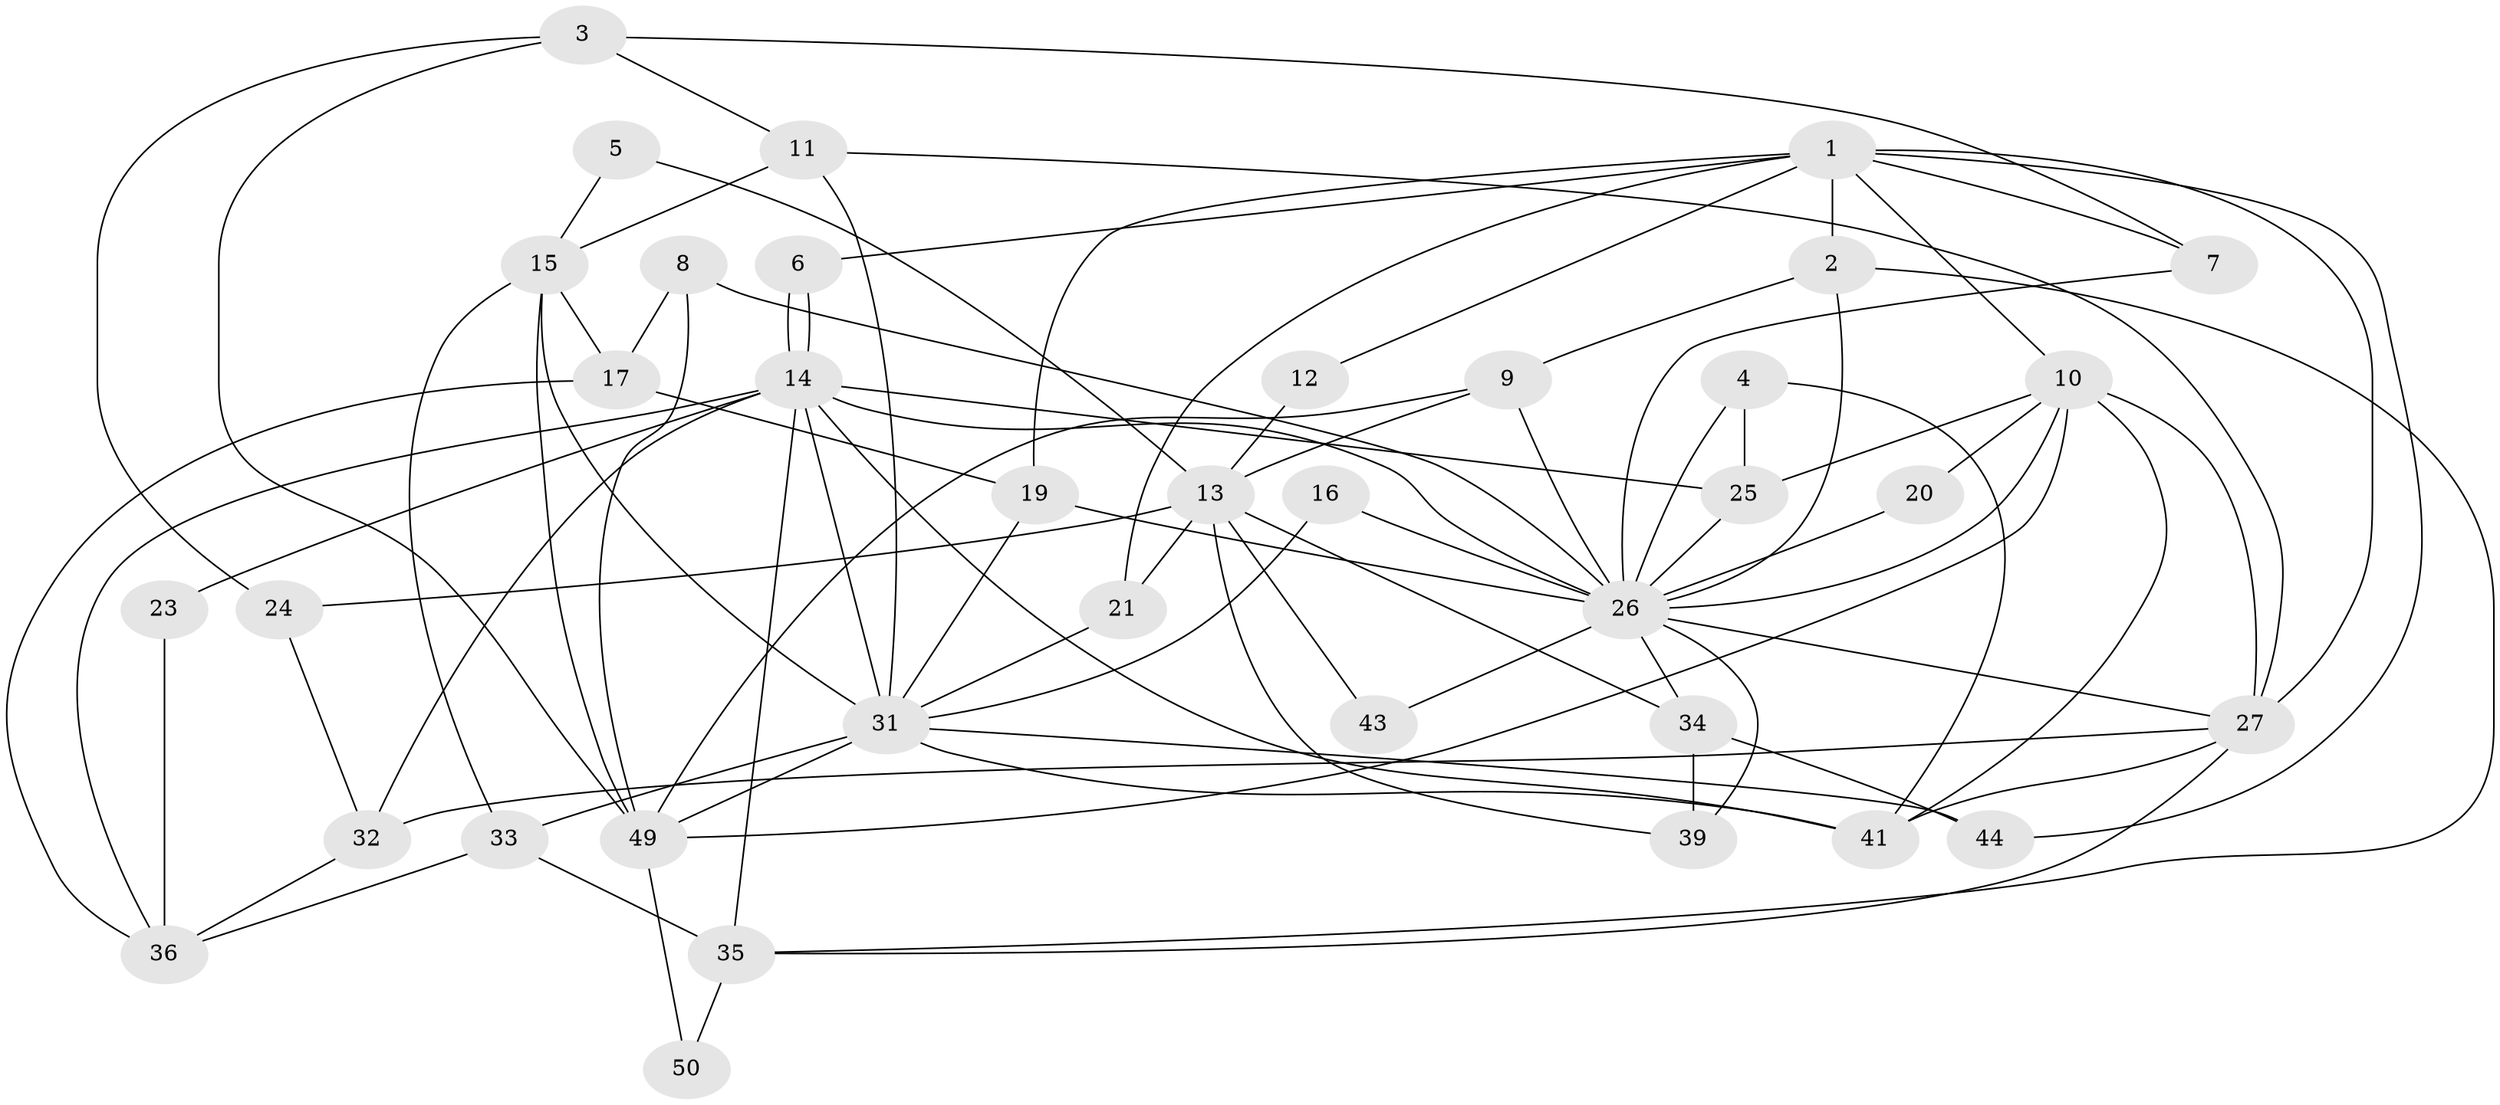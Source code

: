 // original degree distribution, {8: 0.037037037037037035, 4: 0.24074074074074073, 3: 0.2222222222222222, 2: 0.2222222222222222, 5: 0.09259259259259259, 7: 0.05555555555555555, 6: 0.12962962962962962}
// Generated by graph-tools (version 1.1) at 2025/18/03/04/25 18:18:40]
// undirected, 37 vertices, 86 edges
graph export_dot {
graph [start="1"]
  node [color=gray90,style=filled];
  1 [super="+22"];
  2;
  3;
  4;
  5;
  6;
  7;
  8;
  9;
  10;
  11;
  12;
  13;
  14 [super="+53+18"];
  15;
  16;
  17;
  19;
  20;
  21;
  23;
  24;
  25 [super="+48"];
  26 [super="+28"];
  27 [super="+29+30"];
  31 [super="+45"];
  32;
  33;
  34;
  35;
  36;
  39;
  41 [super="+47"];
  43;
  44;
  49;
  50;
  1 -- 7;
  1 -- 2;
  1 -- 6;
  1 -- 12;
  1 -- 19;
  1 -- 21;
  1 -- 44;
  1 -- 10;
  1 -- 27;
  2 -- 35;
  2 -- 26;
  2 -- 9;
  3 -- 24;
  3 -- 49;
  3 -- 7;
  3 -- 11;
  4 -- 25;
  4 -- 41;
  4 -- 26;
  5 -- 13;
  5 -- 15;
  6 -- 14;
  6 -- 14;
  7 -- 26;
  8 -- 49;
  8 -- 17;
  8 -- 26;
  9 -- 13;
  9 -- 26 [weight=2];
  9 -- 49;
  10 -- 20;
  10 -- 25;
  10 -- 41;
  10 -- 49;
  10 -- 26;
  10 -- 27;
  11 -- 31;
  11 -- 15;
  11 -- 27;
  12 -- 13;
  13 -- 21;
  13 -- 34;
  13 -- 24;
  13 -- 39;
  13 -- 43;
  14 -- 25;
  14 -- 35;
  14 -- 32 [weight=2];
  14 -- 31;
  14 -- 36;
  14 -- 23;
  14 -- 41;
  14 -- 26;
  15 -- 49;
  15 -- 17;
  15 -- 31;
  15 -- 33;
  16 -- 31;
  16 -- 26;
  17 -- 19;
  17 -- 36;
  19 -- 31;
  19 -- 26;
  20 -- 26;
  21 -- 31;
  23 -- 36;
  24 -- 32;
  25 -- 26;
  26 -- 34;
  26 -- 43;
  26 -- 39;
  26 -- 27;
  27 -- 32 [weight=2];
  27 -- 35;
  27 -- 41;
  31 -- 41;
  31 -- 44;
  31 -- 33;
  31 -- 49;
  32 -- 36;
  33 -- 36;
  33 -- 35;
  34 -- 44;
  34 -- 39;
  35 -- 50;
  49 -- 50;
}
